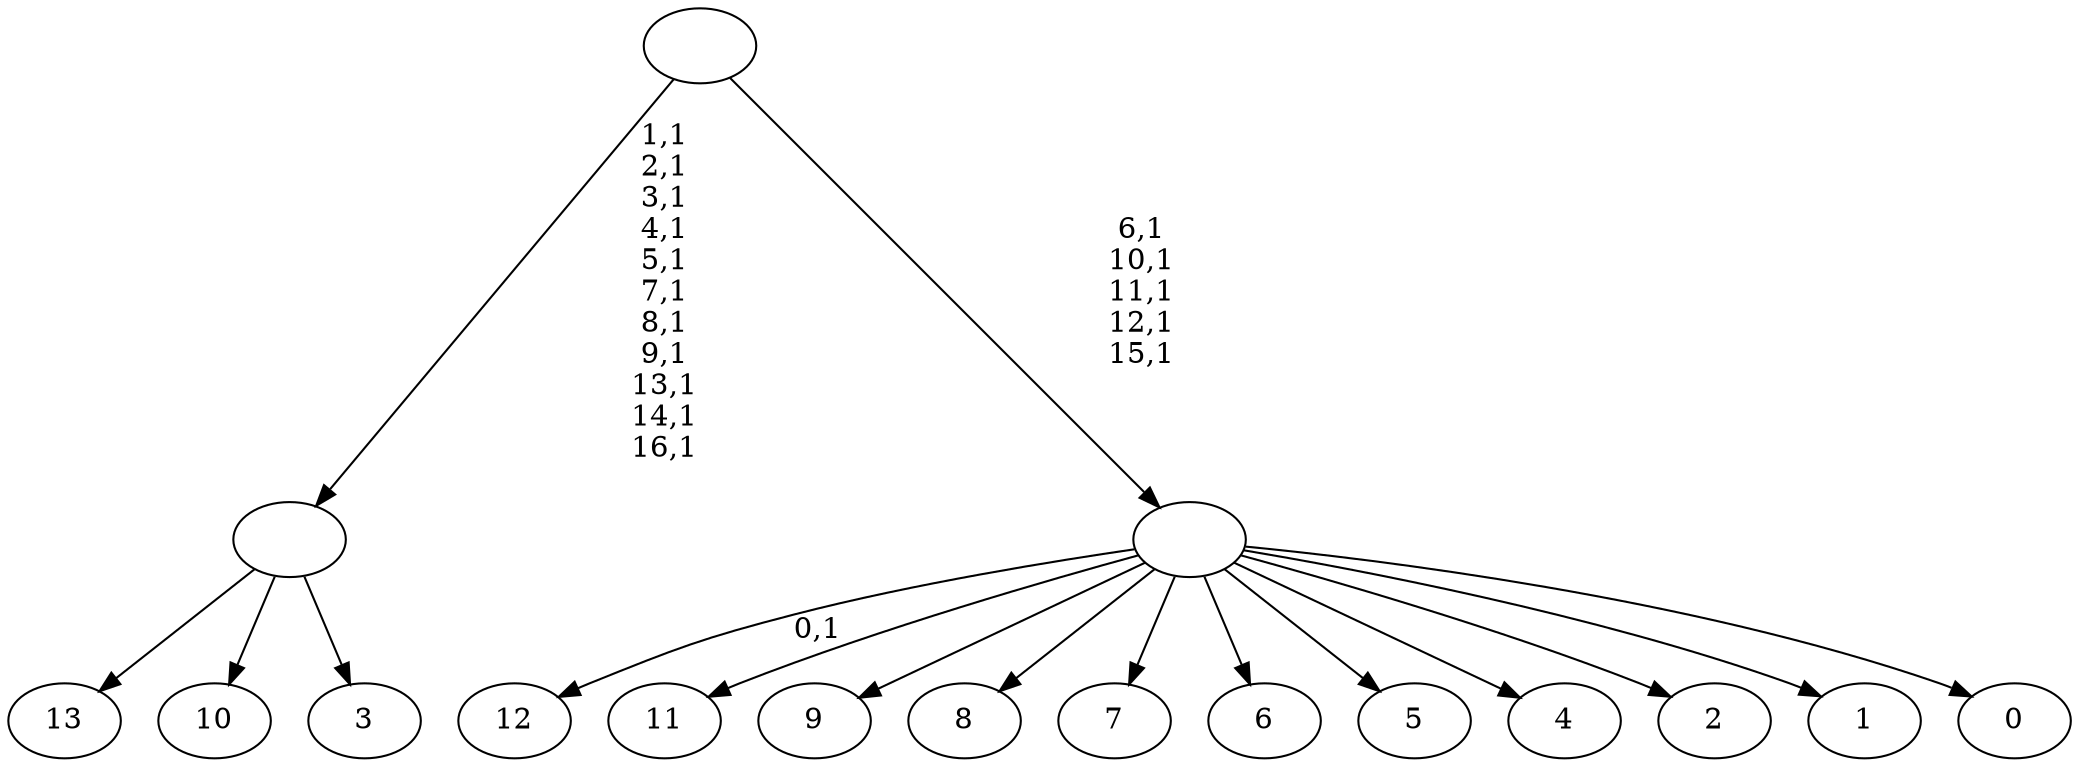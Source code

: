 digraph T {
	31 [label="13"]
	30 [label="12"]
	28 [label="11"]
	27 [label="10"]
	26 [label="9"]
	25 [label="8"]
	24 [label="7"]
	23 [label="6"]
	22 [label="5"]
	21 [label="4"]
	20 [label="3"]
	19 [label=""]
	8 [label="2"]
	7 [label="1"]
	6 [label="0"]
	5 [label=""]
	0 [label=""]
	19 -> 31 [label=""]
	19 -> 27 [label=""]
	19 -> 20 [label=""]
	5 -> 30 [label="0,1"]
	5 -> 28 [label=""]
	5 -> 26 [label=""]
	5 -> 25 [label=""]
	5 -> 24 [label=""]
	5 -> 23 [label=""]
	5 -> 22 [label=""]
	5 -> 21 [label=""]
	5 -> 8 [label=""]
	5 -> 7 [label=""]
	5 -> 6 [label=""]
	0 -> 5 [label="6,1\n10,1\n11,1\n12,1\n15,1"]
	0 -> 19 [label="1,1\n2,1\n3,1\n4,1\n5,1\n7,1\n8,1\n9,1\n13,1\n14,1\n16,1"]
}
